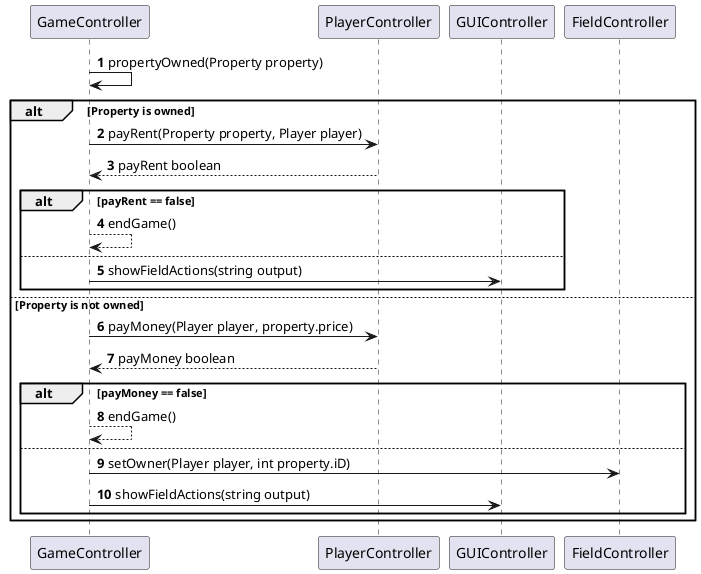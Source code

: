 @startuml

autonumber
GameController -> GameController: propertyOwned(Property property)
alt Property is owned
    GameController -> PlayerController: payRent(Property property, Player player)
    PlayerController --> GameController: payRent boolean
    alt payRent == false
            GameController-->GameController: endGame()
       else
           GameController -> GUIController: showFieldActions(string output)
       end

else Property is not owned
   GameController -> PlayerController: payMoney(Player player, property.price)
   PlayerController --> GameController: payMoney boolean

   alt payMoney == false
    GameController-->GameController: endGame()
   else
       GameController -> FieldController: setOwner(Player player, int property.iD)
       GameController -> GUIController: showFieldActions(string output)
   end
end
@enduml
